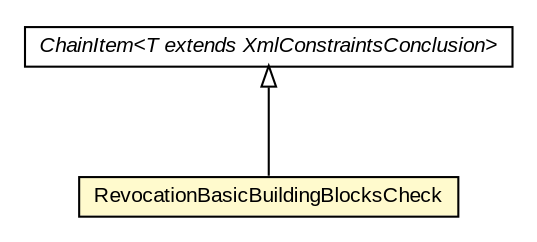 #!/usr/local/bin/dot
#
# Class diagram 
# Generated by UMLGraph version R5_6-24-gf6e263 (http://www.umlgraph.org/)
#

digraph G {
	edge [fontname="arial",fontsize=10,labelfontname="arial",labelfontsize=10];
	node [fontname="arial",fontsize=10,shape=plaintext];
	nodesep=0.25;
	ranksep=0.5;
	// eu.europa.esig.dss.validation.process.ChainItem<T extends eu.europa.esig.dss.jaxb.detailedreport.XmlConstraintsConclusion>
	c572986 [label=<<table title="eu.europa.esig.dss.validation.process.ChainItem" border="0" cellborder="1" cellspacing="0" cellpadding="2" port="p" href="../../ChainItem.html">
		<tr><td><table border="0" cellspacing="0" cellpadding="1">
<tr><td align="center" balign="center"><font face="arial italic"> ChainItem&lt;T extends XmlConstraintsConclusion&gt; </font></td></tr>
		</table></td></tr>
		</table>>, URL="../../ChainItem.html", fontname="arial", fontcolor="black", fontsize=10.0];
	// eu.europa.esig.dss.validation.process.vpfltvd.checks.RevocationBasicBuildingBlocksCheck
	c573136 [label=<<table title="eu.europa.esig.dss.validation.process.vpfltvd.checks.RevocationBasicBuildingBlocksCheck" border="0" cellborder="1" cellspacing="0" cellpadding="2" port="p" bgcolor="lemonChiffon" href="./RevocationBasicBuildingBlocksCheck.html">
		<tr><td><table border="0" cellspacing="0" cellpadding="1">
<tr><td align="center" balign="center"> RevocationBasicBuildingBlocksCheck </td></tr>
		</table></td></tr>
		</table>>, URL="./RevocationBasicBuildingBlocksCheck.html", fontname="arial", fontcolor="black", fontsize=10.0];
	//eu.europa.esig.dss.validation.process.vpfltvd.checks.RevocationBasicBuildingBlocksCheck extends eu.europa.esig.dss.validation.process.ChainItem<eu.europa.esig.dss.jaxb.detailedreport.XmlValidationProcessLongTermData>
	c572986:p -> c573136:p [dir=back,arrowtail=empty];
}

